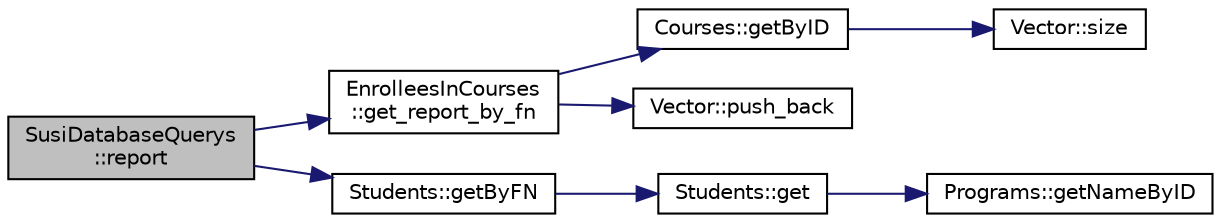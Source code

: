 digraph "SusiDatabaseQuerys::report"
{
 // LATEX_PDF_SIZE
  edge [fontname="Helvetica",fontsize="10",labelfontname="Helvetica",labelfontsize="10"];
  node [fontname="Helvetica",fontsize="10",shape=record];
  rankdir="LR";
  Node1 [label="SusiDatabaseQuerys\l::report",height=0.2,width=0.4,color="black", fillcolor="grey75", style="filled", fontcolor="black",tooltip=" "];
  Node1 -> Node2 [color="midnightblue",fontsize="10",style="solid",fontname="Helvetica"];
  Node2 [label="EnrolleesInCourses\l::get_report_by_fn",height=0.2,width=0.4,color="black", fillcolor="white", style="filled",URL="$class_enrollees_in_courses.html#ae09c5f5bf792e1751ac91df1021efc7f",tooltip=" "];
  Node2 -> Node3 [color="midnightblue",fontsize="10",style="solid",fontname="Helvetica"];
  Node3 [label="Courses::getByID",height=0.2,width=0.4,color="black", fillcolor="white", style="filled",URL="$class_courses.html#a803737a79669500e773e7092d18e8541",tooltip=" "];
  Node3 -> Node4 [color="midnightblue",fontsize="10",style="solid",fontname="Helvetica"];
  Node4 [label="Vector::size",height=0.2,width=0.4,color="black", fillcolor="white", style="filled",URL="$class_vector.html#a9b439586cd10cb45d002ca9d6e3db43c",tooltip=" "];
  Node2 -> Node5 [color="midnightblue",fontsize="10",style="solid",fontname="Helvetica"];
  Node5 [label="Vector::push_back",height=0.2,width=0.4,color="black", fillcolor="white", style="filled",URL="$class_vector.html#aafe4fd2dc987ac473b52ef757aa7a202",tooltip=" "];
  Node1 -> Node6 [color="midnightblue",fontsize="10",style="solid",fontname="Helvetica"];
  Node6 [label="Students::getByFN",height=0.2,width=0.4,color="black", fillcolor="white", style="filled",URL="$class_students.html#a50fca4894a5b8d62fbb36ee52eac83df",tooltip=" "];
  Node6 -> Node7 [color="midnightblue",fontsize="10",style="solid",fontname="Helvetica"];
  Node7 [label="Students::get",height=0.2,width=0.4,color="black", fillcolor="white", style="filled",URL="$class_students.html#a6c30eb2eef875efaa8d72aa9cdfca39a",tooltip=" "];
  Node7 -> Node8 [color="midnightblue",fontsize="10",style="solid",fontname="Helvetica"];
  Node8 [label="Programs::getNameByID",height=0.2,width=0.4,color="black", fillcolor="white", style="filled",URL="$class_programs.html#a7dc1bbdc990578657c6fda63c78f720d",tooltip=" "];
}

